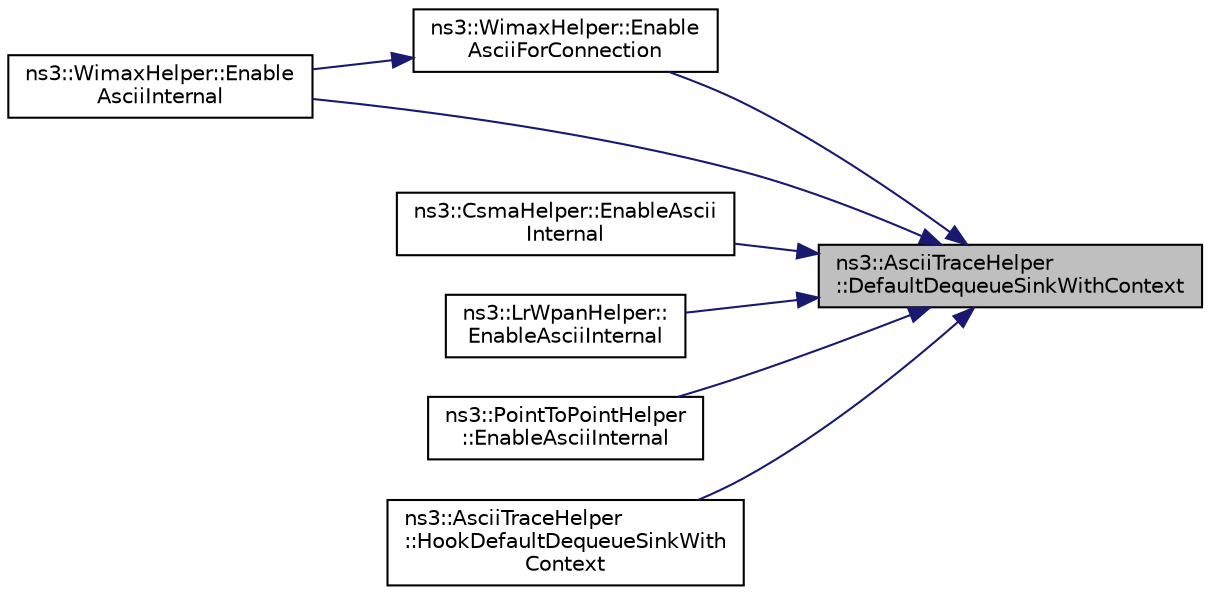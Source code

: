 digraph "ns3::AsciiTraceHelper::DefaultDequeueSinkWithContext"
{
 // LATEX_PDF_SIZE
  edge [fontname="Helvetica",fontsize="10",labelfontname="Helvetica",labelfontsize="10"];
  node [fontname="Helvetica",fontsize="10",shape=record];
  rankdir="RL";
  Node1 [label="ns3::AsciiTraceHelper\l::DefaultDequeueSinkWithContext",height=0.2,width=0.4,color="black", fillcolor="grey75", style="filled", fontcolor="black",tooltip="Basic Dequeue default trace sink."];
  Node1 -> Node2 [dir="back",color="midnightblue",fontsize="10",style="solid",fontname="Helvetica"];
  Node2 [label="ns3::WimaxHelper::Enable\lAsciiForConnection",height=0.2,width=0.4,color="black", fillcolor="white", style="filled",URL="$classns3_1_1_wimax_helper.html#a8d815ff3b909964ceb84feb9a688f9d5",tooltip="Enable ascii trace output on the indicated net device for a given connection."];
  Node2 -> Node3 [dir="back",color="midnightblue",fontsize="10",style="solid",fontname="Helvetica"];
  Node3 [label="ns3::WimaxHelper::Enable\lAsciiInternal",height=0.2,width=0.4,color="black", fillcolor="white", style="filled",URL="$classns3_1_1_wimax_helper.html#a17c3c18e993e68328621e3a36d5cc350",tooltip="Enable ascii trace output on the indicated net device."];
  Node1 -> Node4 [dir="back",color="midnightblue",fontsize="10",style="solid",fontname="Helvetica"];
  Node4 [label="ns3::CsmaHelper::EnableAscii\lInternal",height=0.2,width=0.4,color="black", fillcolor="white", style="filled",URL="$classns3_1_1_csma_helper.html#af2eac110641882febd39247258efda54",tooltip="Enable ascii trace output on the indicated net device."];
  Node1 -> Node5 [dir="back",color="midnightblue",fontsize="10",style="solid",fontname="Helvetica"];
  Node5 [label="ns3::LrWpanHelper::\lEnableAsciiInternal",height=0.2,width=0.4,color="black", fillcolor="white", style="filled",URL="$classns3_1_1_lr_wpan_helper.html#a0accf3ecc8c464cde332c92dca565c05",tooltip="Enable ascii trace output on the indicated net device."];
  Node1 -> Node6 [dir="back",color="midnightblue",fontsize="10",style="solid",fontname="Helvetica"];
  Node6 [label="ns3::PointToPointHelper\l::EnableAsciiInternal",height=0.2,width=0.4,color="black", fillcolor="white", style="filled",URL="$classns3_1_1_point_to_point_helper.html#a500491e31095208060544b015d1112d5",tooltip="Enable ascii trace output on the indicated net device."];
  Node1 -> Node3 [dir="back",color="midnightblue",fontsize="10",style="solid",fontname="Helvetica"];
  Node1 -> Node7 [dir="back",color="midnightblue",fontsize="10",style="solid",fontname="Helvetica"];
  Node7 [label="ns3::AsciiTraceHelper\l::HookDefaultDequeueSinkWith\lContext",height=0.2,width=0.4,color="black", fillcolor="white", style="filled",URL="$classns3_1_1_ascii_trace_helper.html#a4346fd3ce1f45b1227fb8fc65d739494",tooltip="Hook a trace source to the default dequeue operation trace sink that does accept and log a trace cont..."];
}
